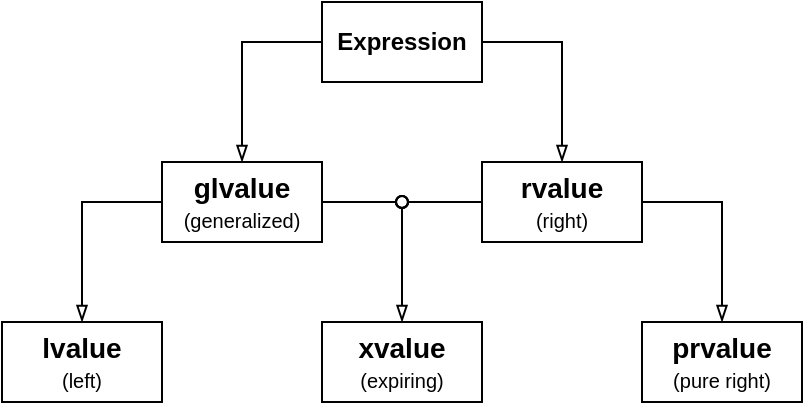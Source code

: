 <mxfile version="26.1.0">
  <diagram name="Страница — 1" id="E8A3UC12kbXpuGv7lMO0">
    <mxGraphModel dx="651" dy="375" grid="1" gridSize="10" guides="1" tooltips="1" connect="1" arrows="1" fold="1" page="1" pageScale="1" pageWidth="827" pageHeight="1169" math="0" shadow="0">
      <root>
        <mxCell id="0" />
        <mxCell id="1" parent="0" />
        <mxCell id="K8QugksHJwJesGvdx4Jt-4" value="&lt;span style=&quot;font-weight: bold;&quot;&gt;&lt;font style=&quot;font-size: 14px;&quot;&gt;prvalue&lt;/font&gt;&lt;/span&gt;&lt;br&gt;&lt;font style=&quot;font-size: 10px;&quot;&gt;(pure right)&lt;/font&gt;" style="rounded=0;whiteSpace=wrap;html=1;fontFamily=Helvetica;" parent="1" vertex="1">
          <mxGeometry x="480" y="520" width="80" height="40" as="geometry" />
        </mxCell>
        <mxCell id="K8QugksHJwJesGvdx4Jt-5" value="&lt;font&gt;&lt;span style=&quot;font-weight: bold;&quot;&gt;&lt;font style=&quot;font-size: 14px;&quot;&gt;xvalue&lt;/font&gt;&lt;/span&gt;&lt;/font&gt;&lt;div&gt;&lt;font&gt;&lt;font style=&quot;font-size: 10px;&quot;&gt;(expiring)&lt;/font&gt;&lt;/font&gt;&lt;/div&gt;" style="rounded=0;whiteSpace=wrap;html=1;fontFamily=Helvetica;" parent="1" vertex="1">
          <mxGeometry x="320" y="520" width="80" height="40" as="geometry" />
        </mxCell>
        <mxCell id="K8QugksHJwJesGvdx4Jt-6" value="&lt;font&gt;&lt;font style=&quot;font-size: 14px;&quot;&gt;&lt;span style=&quot;font-weight: bold;&quot;&gt;&lt;font style=&quot;&quot;&gt;glvalue&lt;/font&gt;&lt;/span&gt;&lt;br&gt;&lt;/font&gt;&lt;font style=&quot;font-size: 10px;&quot;&gt;(generalized)&lt;/font&gt;&lt;/font&gt;" style="rounded=0;whiteSpace=wrap;html=1;fontFamily=Helvetica;" parent="1" vertex="1">
          <mxGeometry x="240" y="440" width="80" height="40" as="geometry" />
        </mxCell>
        <mxCell id="K8QugksHJwJesGvdx4Jt-7" value="&lt;font&gt;&lt;span style=&quot;font-weight: bold;&quot;&gt;&lt;font style=&quot;font-size: 14px;&quot;&gt;rvalue&lt;/font&gt;&lt;/span&gt;&lt;br&gt;&lt;font style=&quot;font-size: 10px;&quot;&gt;(right)&lt;/font&gt;&lt;/font&gt;" style="rounded=0;whiteSpace=wrap;html=1;fontFamily=Helvetica;" parent="1" vertex="1">
          <mxGeometry x="400" y="440" width="80" height="40" as="geometry" />
        </mxCell>
        <mxCell id="K8QugksHJwJesGvdx4Jt-12" value="&lt;span style=&quot;font-weight: bold;&quot;&gt;&lt;font style=&quot;font-size: 14px;&quot;&gt;lvalue&lt;/font&gt;&lt;/span&gt;&lt;br&gt;&lt;font style=&quot;font-size: 10px;&quot;&gt;(left)&lt;/font&gt;" style="rounded=0;whiteSpace=wrap;html=1;fontFamily=Helvetica;" parent="1" vertex="1">
          <mxGeometry x="160" y="520" width="80" height="40" as="geometry" />
        </mxCell>
        <mxCell id="K8QugksHJwJesGvdx4Jt-19" value="&lt;font&gt;&lt;b style=&quot;&quot;&gt;Expression&lt;/b&gt;&lt;/font&gt;" style="rounded=0;whiteSpace=wrap;html=1;fontFamily=Helvetica;fillColor=none;" parent="1" vertex="1">
          <mxGeometry x="320" y="360" width="80" height="40" as="geometry" />
        </mxCell>
        <mxCell id="_wHXVYxqy5SocpeA8gYs-1" value="" style="endArrow=blockThin;html=1;rounded=0;entryX=0.5;entryY=0;entryDx=0;entryDy=0;endFill=0;exitX=0;exitY=0.5;exitDx=0;exitDy=0;fontFamily=Helvetica;" parent="1" source="K8QugksHJwJesGvdx4Jt-19" target="K8QugksHJwJesGvdx4Jt-6" edge="1">
          <mxGeometry width="50" height="50" relative="1" as="geometry">
            <mxPoint x="370" y="440" as="sourcePoint" />
            <mxPoint x="450" y="470" as="targetPoint" />
            <Array as="points">
              <mxPoint x="280" y="380" />
              <mxPoint x="280" y="420" />
            </Array>
          </mxGeometry>
        </mxCell>
        <mxCell id="_wHXVYxqy5SocpeA8gYs-2" value="" style="endArrow=blockThin;html=1;rounded=0;endFill=0;exitX=0;exitY=0.5;exitDx=0;exitDy=0;fontFamily=Helvetica;" parent="1" source="K8QugksHJwJesGvdx4Jt-6" edge="1">
          <mxGeometry width="50" height="50" relative="1" as="geometry">
            <mxPoint x="280" y="480" as="sourcePoint" />
            <mxPoint x="200" y="520" as="targetPoint" />
            <Array as="points">
              <mxPoint x="200" y="460" />
              <mxPoint x="200" y="500" />
            </Array>
          </mxGeometry>
        </mxCell>
        <mxCell id="_wHXVYxqy5SocpeA8gYs-3" value="" style="endArrow=blockThin;html=1;rounded=0;endFill=0;fontFamily=Helvetica;entryX=0.5;entryY=0;entryDx=0;entryDy=0;startArrow=oval;startFill=0;" parent="1" target="K8QugksHJwJesGvdx4Jt-5" edge="1">
          <mxGeometry width="50" height="50" relative="1" as="geometry">
            <mxPoint x="360" y="460" as="sourcePoint" />
            <mxPoint x="360" y="520" as="targetPoint" />
            <Array as="points">
              <mxPoint x="360" y="460" />
              <mxPoint x="360" y="500" />
            </Array>
          </mxGeometry>
        </mxCell>
        <mxCell id="UF4Xb1TkSq8ZHz4TrOf--1" value="" style="endArrow=blockThin;html=1;rounded=0;entryX=0.5;entryY=0;entryDx=0;entryDy=0;endFill=0;exitX=1;exitY=0.5;exitDx=0;exitDy=0;fontFamily=Helvetica;" parent="1" source="K8QugksHJwJesGvdx4Jt-19" target="K8QugksHJwJesGvdx4Jt-7" edge="1">
          <mxGeometry width="50" height="50" relative="1" as="geometry">
            <mxPoint x="510" y="380" as="sourcePoint" />
            <mxPoint x="470" y="440" as="targetPoint" />
            <Array as="points">
              <mxPoint x="440" y="380" />
              <mxPoint x="440" y="420" />
            </Array>
          </mxGeometry>
        </mxCell>
        <mxCell id="UF4Xb1TkSq8ZHz4TrOf--2" value="" style="endArrow=blockThin;html=1;rounded=0;endFill=0;exitX=1;exitY=0.5;exitDx=0;exitDy=0;fontFamily=Helvetica;entryX=0.5;entryY=0;entryDx=0;entryDy=0;" parent="1" source="K8QugksHJwJesGvdx4Jt-7" edge="1">
          <mxGeometry width="50" height="50" relative="1" as="geometry">
            <mxPoint x="560" y="460" as="sourcePoint" />
            <mxPoint x="520" y="520" as="targetPoint" />
            <Array as="points">
              <mxPoint x="520" y="460" />
              <mxPoint x="520" y="500" />
            </Array>
          </mxGeometry>
        </mxCell>
        <mxCell id="UF4Xb1TkSq8ZHz4TrOf--4" value="" style="endArrow=oval;html=1;rounded=0;exitX=1;exitY=0.5;exitDx=0;exitDy=0;endFill=0;startFill=0;" parent="1" source="K8QugksHJwJesGvdx4Jt-6" edge="1">
          <mxGeometry width="50" height="50" relative="1" as="geometry">
            <mxPoint x="340" y="470" as="sourcePoint" />
            <mxPoint x="360" y="460" as="targetPoint" />
          </mxGeometry>
        </mxCell>
        <mxCell id="s8YvskSuhe-KTERLdsMD-1" value="" style="endArrow=none;html=1;rounded=0;entryX=0;entryY=0.5;entryDx=0;entryDy=0;startArrow=oval;startFill=0;" edge="1" parent="1" target="K8QugksHJwJesGvdx4Jt-7">
          <mxGeometry width="50" height="50" relative="1" as="geometry">
            <mxPoint x="360" y="460" as="sourcePoint" />
            <mxPoint x="370" y="440" as="targetPoint" />
          </mxGeometry>
        </mxCell>
      </root>
    </mxGraphModel>
  </diagram>
</mxfile>
